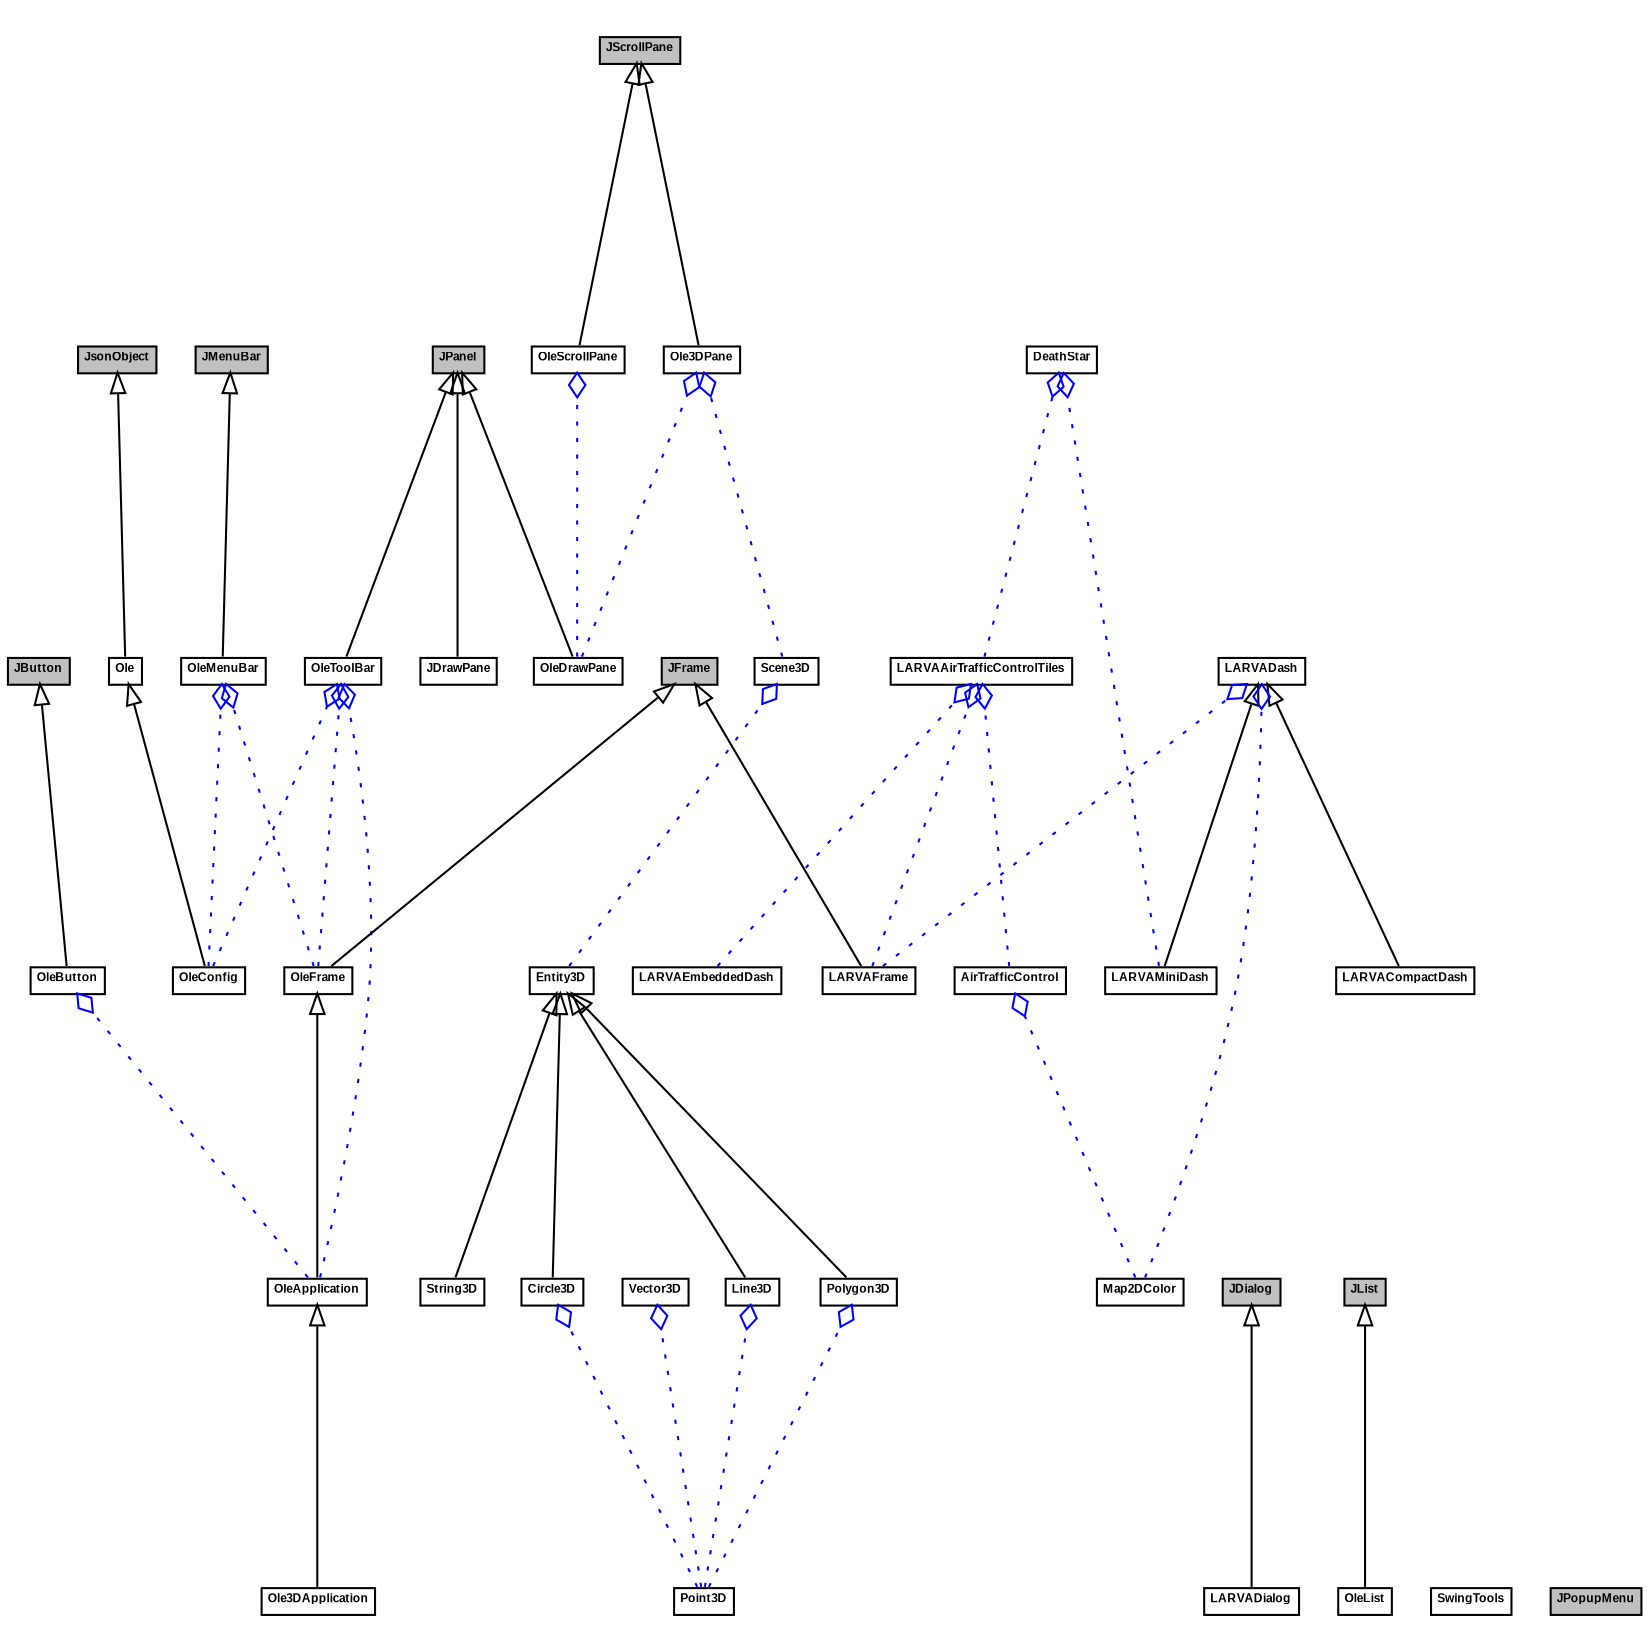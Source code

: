 digraph graphname {
     rankdir="BT"
dpi=600
ratio="fill";
 size="11,11!";
 margin=0;
Ole Ole [shape=plain, label=<<table border="0" cellborder="1" cellspacing="0"><tr><td bgcolor="white"><FONT face="Arial" POINT-SIZE="6"><b>Ole</b></FONT></td></tr>
</table>>]
OleConfig OleConfig [shape=plain, label=<<table border="0" cellborder="1" cellspacing="0"><tr><td bgcolor="white"><FONT face="Arial" POINT-SIZE="6"><b>OleConfig</b></FONT></td></tr>
</table>>]
AirTrafficControl AirTrafficControl [shape=plain, label=<<table border="0" cellborder="1" cellspacing="0"><tr><td bgcolor="white"><FONT face="Arial" POINT-SIZE="6"><b>AirTrafficControl</b></FONT></td></tr>
</table>>]
JDrawPane JDrawPane [shape=plain, label=<<table border="0" cellborder="1" cellspacing="0"><tr><td bgcolor="white"><FONT face="Arial" POINT-SIZE="6"><b>JDrawPane</b></FONT></td></tr>
</table>>]
LARVAAirTrafficControlTiles LARVAAirTrafficControlTiles [shape=plain, label=<<table border="0" cellborder="1" cellspacing="0"><tr><td bgcolor="white"><FONT face="Arial" POINT-SIZE="6"><b>LARVAAirTrafficControlTiles</b></FONT></td></tr>
</table>>]
LARVACompactDash LARVACompactDash [shape=plain, label=<<table border="0" cellborder="1" cellspacing="0"><tr><td bgcolor="white"><FONT face="Arial" POINT-SIZE="6"><b>LARVACompactDash</b></FONT></td></tr>
</table>>]
LARVADash LARVADash [shape=plain, label=<<table border="0" cellborder="1" cellspacing="0"><tr><td bgcolor="white"><FONT face="Arial" POINT-SIZE="6"><b>LARVADash</b></FONT></td></tr>
</table>>]
LARVADialog LARVADialog [shape=plain, label=<<table border="0" cellborder="1" cellspacing="0"><tr><td bgcolor="white"><FONT face="Arial" POINT-SIZE="6"><b>LARVADialog</b></FONT></td></tr>
</table>>]
LARVAEmbeddedDash LARVAEmbeddedDash [shape=plain, label=<<table border="0" cellborder="1" cellspacing="0"><tr><td bgcolor="white"><FONT face="Arial" POINT-SIZE="6"><b>LARVAEmbeddedDash</b></FONT></td></tr>
</table>>]
LARVAFrame LARVAFrame [shape=plain, label=<<table border="0" cellborder="1" cellspacing="0"><tr><td bgcolor="white"><FONT face="Arial" POINT-SIZE="6"><b>LARVAFrame</b></FONT></td></tr>
</table>>]
LARVAMiniDash LARVAMiniDash [shape=plain, label=<<table border="0" cellborder="1" cellspacing="0"><tr><td bgcolor="white"><FONT face="Arial" POINT-SIZE="6"><b>LARVAMiniDash</b></FONT></td></tr>
</table>>]
Ole3DApplication Ole3DApplication [shape=plain, label=<<table border="0" cellborder="1" cellspacing="0"><tr><td bgcolor="white"><FONT face="Arial" POINT-SIZE="6"><b>Ole3DApplication</b></FONT></td></tr>
</table>>]
Ole3DPane Ole3DPane [shape=plain, label=<<table border="0" cellborder="1" cellspacing="0"><tr><td bgcolor="white"><FONT face="Arial" POINT-SIZE="6"><b>Ole3DPane</b></FONT></td></tr>
</table>>]
OleApplication OleApplication [shape=plain, label=<<table border="0" cellborder="1" cellspacing="0"><tr><td bgcolor="white"><FONT face="Arial" POINT-SIZE="6"><b>OleApplication</b></FONT></td></tr>
</table>>]
OleButton OleButton [shape=plain, label=<<table border="0" cellborder="1" cellspacing="0"><tr><td bgcolor="white"><FONT face="Arial" POINT-SIZE="6"><b>OleButton</b></FONT></td></tr>
</table>>]
OleDrawPane OleDrawPane [shape=plain, label=<<table border="0" cellborder="1" cellspacing="0"><tr><td bgcolor="white"><FONT face="Arial" POINT-SIZE="6"><b>OleDrawPane</b></FONT></td></tr>
</table>>]
OleFrame OleFrame [shape=plain, label=<<table border="0" cellborder="1" cellspacing="0"><tr><td bgcolor="white"><FONT face="Arial" POINT-SIZE="6"><b>OleFrame</b></FONT></td></tr>
</table>>]
OleList OleList [shape=plain, label=<<table border="0" cellborder="1" cellspacing="0"><tr><td bgcolor="white"><FONT face="Arial" POINT-SIZE="6"><b>OleList</b></FONT></td></tr>
</table>>]
OleMenuBar OleMenuBar [shape=plain, label=<<table border="0" cellborder="1" cellspacing="0"><tr><td bgcolor="white"><FONT face="Arial" POINT-SIZE="6"><b>OleMenuBar</b></FONT></td></tr>
</table>>]
OleScrollPane OleScrollPane [shape=plain, label=<<table border="0" cellborder="1" cellspacing="0"><tr><td bgcolor="white"><FONT face="Arial" POINT-SIZE="6"><b>OleScrollPane</b></FONT></td></tr>
</table>>]
OleToolBar OleToolBar [shape=plain, label=<<table border="0" cellborder="1" cellspacing="0"><tr><td bgcolor="white"><FONT face="Arial" POINT-SIZE="6"><b>OleToolBar</b></FONT></td></tr>
</table>>]
SwingTools SwingTools [shape=plain, label=<<table border="0" cellborder="1" cellspacing="0"><tr><td bgcolor="white"><FONT face="Arial" POINT-SIZE="6"><b>SwingTools</b></FONT></td></tr>
</table>>]
DeathStar DeathStar [shape=plain, label=<<table border="0" cellborder="1" cellspacing="0"><tr><td bgcolor="white"><FONT face="Arial" POINT-SIZE="6"><b>DeathStar</b></FONT></td></tr>
</table>>]
Circle3D Circle3D [shape=plain, label=<<table border="0" cellborder="1" cellspacing="0"><tr><td bgcolor="white"><FONT face="Arial" POINT-SIZE="6"><b>Circle3D</b></FONT></td></tr>
</table>>]
Entity3D Entity3D [shape=plain, label=<<table border="0" cellborder="1" cellspacing="0"><tr><td bgcolor="white"><FONT face="Arial" POINT-SIZE="6"><b>Entity3D</b></FONT></td></tr>
</table>>]
Line3D Line3D [shape=plain, label=<<table border="0" cellborder="1" cellspacing="0"><tr><td bgcolor="white"><FONT face="Arial" POINT-SIZE="6"><b>Line3D</b></FONT></td></tr>
</table>>]
Point3D Point3D [shape=plain, label=<<table border="0" cellborder="1" cellspacing="0"><tr><td bgcolor="white"><FONT face="Arial" POINT-SIZE="6"><b>Point3D</b></FONT></td></tr>
</table>>]
Polygon3D Polygon3D [shape=plain, label=<<table border="0" cellborder="1" cellspacing="0"><tr><td bgcolor="white"><FONT face="Arial" POINT-SIZE="6"><b>Polygon3D</b></FONT></td></tr>
</table>>]
Scene3D Scene3D [shape=plain, label=<<table border="0" cellborder="1" cellspacing="0"><tr><td bgcolor="white"><FONT face="Arial" POINT-SIZE="6"><b>Scene3D</b></FONT></td></tr>
</table>>]
String3D String3D [shape=plain, label=<<table border="0" cellborder="1" cellspacing="0"><tr><td bgcolor="white"><FONT face="Arial" POINT-SIZE="6"><b>String3D</b></FONT></td></tr>
</table>>]
Vector3D Vector3D [shape=plain, label=<<table border="0" cellborder="1" cellspacing="0"><tr><td bgcolor="white"><FONT face="Arial" POINT-SIZE="6"><b>Vector3D</b></FONT></td></tr>
</table>>]
Map2DColor Map2DColor [shape=plain, label=<<table border="0" cellborder="1" cellspacing="0"><tr><td bgcolor="white"><FONT face="Arial" POINT-SIZE="6"><b>Map2DColor</b></FONT></td></tr>
</table>>]
JPanel JPanel [shape=plain, label=<<table border="0" cellborder="1" cellspacing="0"><tr><td bgcolor="gray"><FONT face="Arial" POINT-SIZE="6"><b>JPanel</b></FONT></td></tr>
</table>>]
JDialog JDialog [shape=plain, label=<<table border="0" cellborder="1" cellspacing="0"><tr><td bgcolor="gray"><FONT face="Arial" POINT-SIZE="6"><b>JDialog</b></FONT></td></tr>
</table>>]
JFrame JFrame [shape=plain, label=<<table border="0" cellborder="1" cellspacing="0"><tr><td bgcolor="gray"><FONT face="Arial" POINT-SIZE="6"><b>JFrame</b></FONT></td></tr>
</table>>]
JPanel JPanel [shape=plain, label=<<table border="0" cellborder="1" cellspacing="0"><tr><td bgcolor="gray"><FONT face="Arial" POINT-SIZE="6"><b>JPanel</b></FONT></td></tr>
</table>>]
JButton JButton [shape=plain, label=<<table border="0" cellborder="1" cellspacing="0"><tr><td bgcolor="gray"><FONT face="Arial" POINT-SIZE="6"><b>JButton</b></FONT></td></tr>
</table>>]
JPopupMenu JPopupMenu [shape=plain, label=<<table border="0" cellborder="1" cellspacing="0"><tr><td bgcolor="gray"><FONT face="Arial" POINT-SIZE="6"><b>JPopupMenu</b></FONT></td></tr>
</table>>]
JsonObject JsonObject [shape=plain, label=<<table border="0" cellborder="1" cellspacing="0"><tr><td bgcolor="gray"><FONT face="Arial" POINT-SIZE="6"><b>JsonObject</b></FONT></td></tr>
</table>>]
JScrollPane JScrollPane [shape=plain, label=<<table border="0" cellborder="1" cellspacing="0"><tr><td bgcolor="gray"><FONT face="Arial" POINT-SIZE="6"><b>JScrollPane</b></FONT></td></tr>
</table>>]
JButton JButton [shape=plain, label=<<table border="0" cellborder="1" cellspacing="0"><tr><td bgcolor="gray"><FONT face="Arial" POINT-SIZE="6"><b>JButton</b></FONT></td></tr>
</table>>]
JDialog JDialog [shape=plain, label=<<table border="0" cellborder="1" cellspacing="0"><tr><td bgcolor="gray"><FONT face="Arial" POINT-SIZE="6"><b>JDialog</b></FONT></td></tr>
</table>>]
JPanel JPanel [shape=plain, label=<<table border="0" cellborder="1" cellspacing="0"><tr><td bgcolor="gray"><FONT face="Arial" POINT-SIZE="6"><b>JPanel</b></FONT></td></tr>
</table>>]
JFrame JFrame [shape=plain, label=<<table border="0" cellborder="1" cellspacing="0"><tr><td bgcolor="gray"><FONT face="Arial" POINT-SIZE="6"><b>JFrame</b></FONT></td></tr>
</table>>]
JList JList [shape=plain, label=<<table border="0" cellborder="1" cellspacing="0"><tr><td bgcolor="gray"><FONT face="Arial" POINT-SIZE="6"><b>JList</b></FONT></td></tr>
</table>>]
JMenuBar JMenuBar [shape=plain, label=<<table border="0" cellborder="1" cellspacing="0"><tr><td bgcolor="gray"><FONT face="Arial" POINT-SIZE="6"><b>JMenuBar</b></FONT></td></tr>
</table>>]
JScrollPane JScrollPane [shape=plain, label=<<table border="0" cellborder="1" cellspacing="0"><tr><td bgcolor="gray"><FONT face="Arial" POINT-SIZE="6"><b>JScrollPane</b></FONT></td></tr>
</table>>]
JPanel JPanel [shape=plain, label=<<table border="0" cellborder="1" cellspacing="0"><tr><td bgcolor="gray"><FONT face="Arial" POINT-SIZE="6"><b>JPanel</b></FONT></td></tr>
</table>>]
JButton JButton [shape=plain, label=<<table border="0" cellborder="1" cellspacing="0"><tr><td bgcolor="gray"><FONT face="Arial" POINT-SIZE="6"><b>JButton</b></FONT></td></tr>
</table>>]
JDialog JDialog [shape=plain, label=<<table border="0" cellborder="1" cellspacing="0"><tr><td bgcolor="gray"><FONT face="Arial" POINT-SIZE="6"><b>JDialog</b></FONT></td></tr>
</table>>]
JFrame JFrame [shape=plain, label=<<table border="0" cellborder="1" cellspacing="0"><tr><td bgcolor="gray"><FONT face="Arial" POINT-SIZE="6"><b>JFrame</b></FONT></td></tr>
</table>>]
JList JList [shape=plain, label=<<table border="0" cellborder="1" cellspacing="0"><tr><td bgcolor="gray"><FONT face="Arial" POINT-SIZE="6"><b>JList</b></FONT></td></tr>
</table>>]
JMenuBar JMenuBar [shape=plain, label=<<table border="0" cellborder="1" cellspacing="0"><tr><td bgcolor="gray"><FONT face="Arial" POINT-SIZE="6"><b>JMenuBar</b></FONT></td></tr>
</table>>]
JPanel JPanel [shape=plain, label=<<table border="0" cellborder="1" cellspacing="0"><tr><td bgcolor="gray"><FONT face="Arial" POINT-SIZE="6"><b>JPanel</b></FONT></td></tr>
</table>>]
JPopupMenu JPopupMenu [shape=plain, label=<<table border="0" cellborder="1" cellspacing="0"><tr><td bgcolor="gray"><FONT face="Arial" POINT-SIZE="6"><b>JPopupMenu</b></FONT></td></tr>
</table>>]
JScrollPane JScrollPane [shape=plain, label=<<table border="0" cellborder="1" cellspacing="0"><tr><td bgcolor="gray"><FONT face="Arial" POINT-SIZE="6"><b>JScrollPane</b></FONT></td></tr>
</table>>]
JsonObject JsonObject [shape=plain, label=<<table border="0" cellborder="1" cellspacing="0"><tr><td bgcolor="gray"><FONT face="Arial" POINT-SIZE="6"><b>JsonObject</b></FONT></td></tr>
</table>>]
JDrawPane -> JPanel [arrowhead=onormal, penwidth=1, color=black]
OleDrawPane -> JPanel [arrowhead=onormal, penwidth=1, color=black]
OleToolBar -> JPanel [arrowhead=onormal, penwidth=1, color=black]
OleApplication -> OleFrame [arrowhead=onormal, penwidth=1, color=black]
OleButton -> JButton [arrowhead=onormal, penwidth=1, color=black]
Ole -> JsonObject [arrowhead=onormal, penwidth=1, color=black]
OleConfig -> Ole [arrowhead=onormal, penwidth=1, color=black]
LARVAFrame -> JFrame [arrowhead=onormal, penwidth=1, color=black]
OleFrame -> JFrame [arrowhead=onormal, penwidth=1, color=black]
Ole3DPane -> JScrollPane [arrowhead=onormal, penwidth=1, color=black]
OleScrollPane -> JScrollPane [arrowhead=onormal, penwidth=1, color=black]
LARVACompactDash -> LARVADash [arrowhead=onormal, penwidth=1, color=black]
LARVAMiniDash -> LARVADash [arrowhead=onormal, penwidth=1, color=black]
Ole3DApplication -> OleApplication [arrowhead=onormal, penwidth=1, color=black]
Circle3D -> Entity3D [arrowhead=onormal, penwidth=1, color=black]
Line3D -> Entity3D [arrowhead=onormal, penwidth=1, color=black]
Polygon3D -> Entity3D [arrowhead=onormal, penwidth=1, color=black]
String3D -> Entity3D [arrowhead=onormal, penwidth=1, color=black]
LARVADialog -> JDialog [arrowhead=onormal, penwidth=1, color=black]
OleList -> JList [arrowhead=onormal, penwidth=1, color=black]
OleMenuBar -> JMenuBar [arrowhead=onormal, penwidth=1, color=black]
Point3D -> Vector3D [style=dotted,arrowhead=odiamond, penwidth=1,color=blue]
LARVAFrame -> LARVADash [style=dotted,arrowhead=odiamond, penwidth=1,color=blue]
Map2DColor -> LARVADash [style=dotted,arrowhead=odiamond, penwidth=1,color=blue]
Point3D -> Line3D [style=dotted,arrowhead=odiamond, penwidth=1,color=blue]
OleFrame -> OleMenuBar [style=dotted,arrowhead=odiamond, penwidth=1,color=blue]
OleConfig -> OleMenuBar [style=dotted,arrowhead=odiamond, penwidth=1,color=blue]
LARVAFrame -> LARVAAirTrafficControlTiles [style=dotted,arrowhead=odiamond, penwidth=1,color=blue]
AirTrafficControl -> LARVAAirTrafficControlTiles [style=dotted,arrowhead=odiamond, penwidth=1,color=blue]
LARVAEmbeddedDash -> LARVAAirTrafficControlTiles [style=dotted,arrowhead=odiamond, penwidth=1,color=blue]
OleDrawPane -> Ole3DPane [style=dotted,arrowhead=odiamond, penwidth=1,color=blue]
Scene3D -> Ole3DPane [style=dotted,arrowhead=odiamond, penwidth=1,color=blue]
OleApplication -> OleButton [style=dotted,arrowhead=odiamond, penwidth=1,color=blue]
Entity3D -> Scene3D [style=dotted,arrowhead=odiamond, penwidth=1,color=blue]
Point3D -> Polygon3D [style=dotted,arrowhead=odiamond, penwidth=1,color=blue]
OleFrame -> OleToolBar [style=dotted,arrowhead=odiamond, penwidth=1,color=blue]
OleApplication -> OleToolBar [style=dotted,arrowhead=odiamond, penwidth=1,color=blue]
OleConfig -> OleToolBar [style=dotted,arrowhead=odiamond, penwidth=1,color=blue]
OleDrawPane -> OleScrollPane [style=dotted,arrowhead=odiamond, penwidth=1,color=blue]
LARVAMiniDash -> DeathStar [style=dotted,arrowhead=odiamond, penwidth=1,color=blue]
LARVAAirTrafficControlTiles -> DeathStar [style=dotted,arrowhead=odiamond, penwidth=1,color=blue]
Point3D -> Circle3D [style=dotted,arrowhead=odiamond, penwidth=1,color=blue]
Map2DColor -> AirTrafficControl [style=dotted,arrowhead=odiamond, penwidth=1,color=blue]
}
